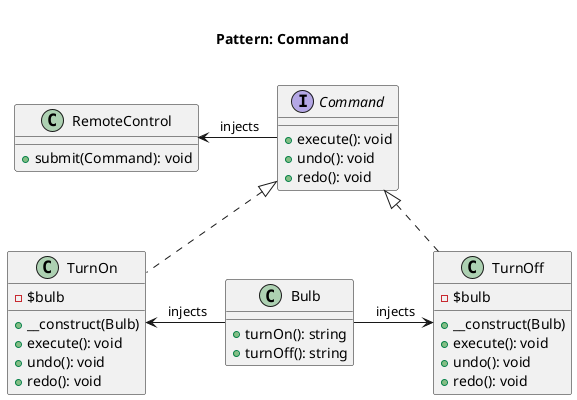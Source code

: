 @startuml
    Title <size:20>\nPattern: Command\n

    interface Command {
        + execute(): void
        + undo(): void
        + redo(): void
    }

    class Bulb {
        + turnOn(): string
        + turnOff(): string
    }

    class TurnOn implements Command {
        - $bulb
        + __construct(Bulb)
        + execute(): void
        + undo(): void
        + redo(): void
    }

    class TurnOff implements Command {
        - $bulb
        + __construct(Bulb)
        + execute(): void
        + undo(): void
        + redo(): void
    }

    class RemoteControl {
        + submit(Command): void
    }

    Bulb -left-> TurnOn: " injects"
    Bulb -right-> TurnOff: " injects"
    Command -left-> RemoteControl: " injects"
@enduml